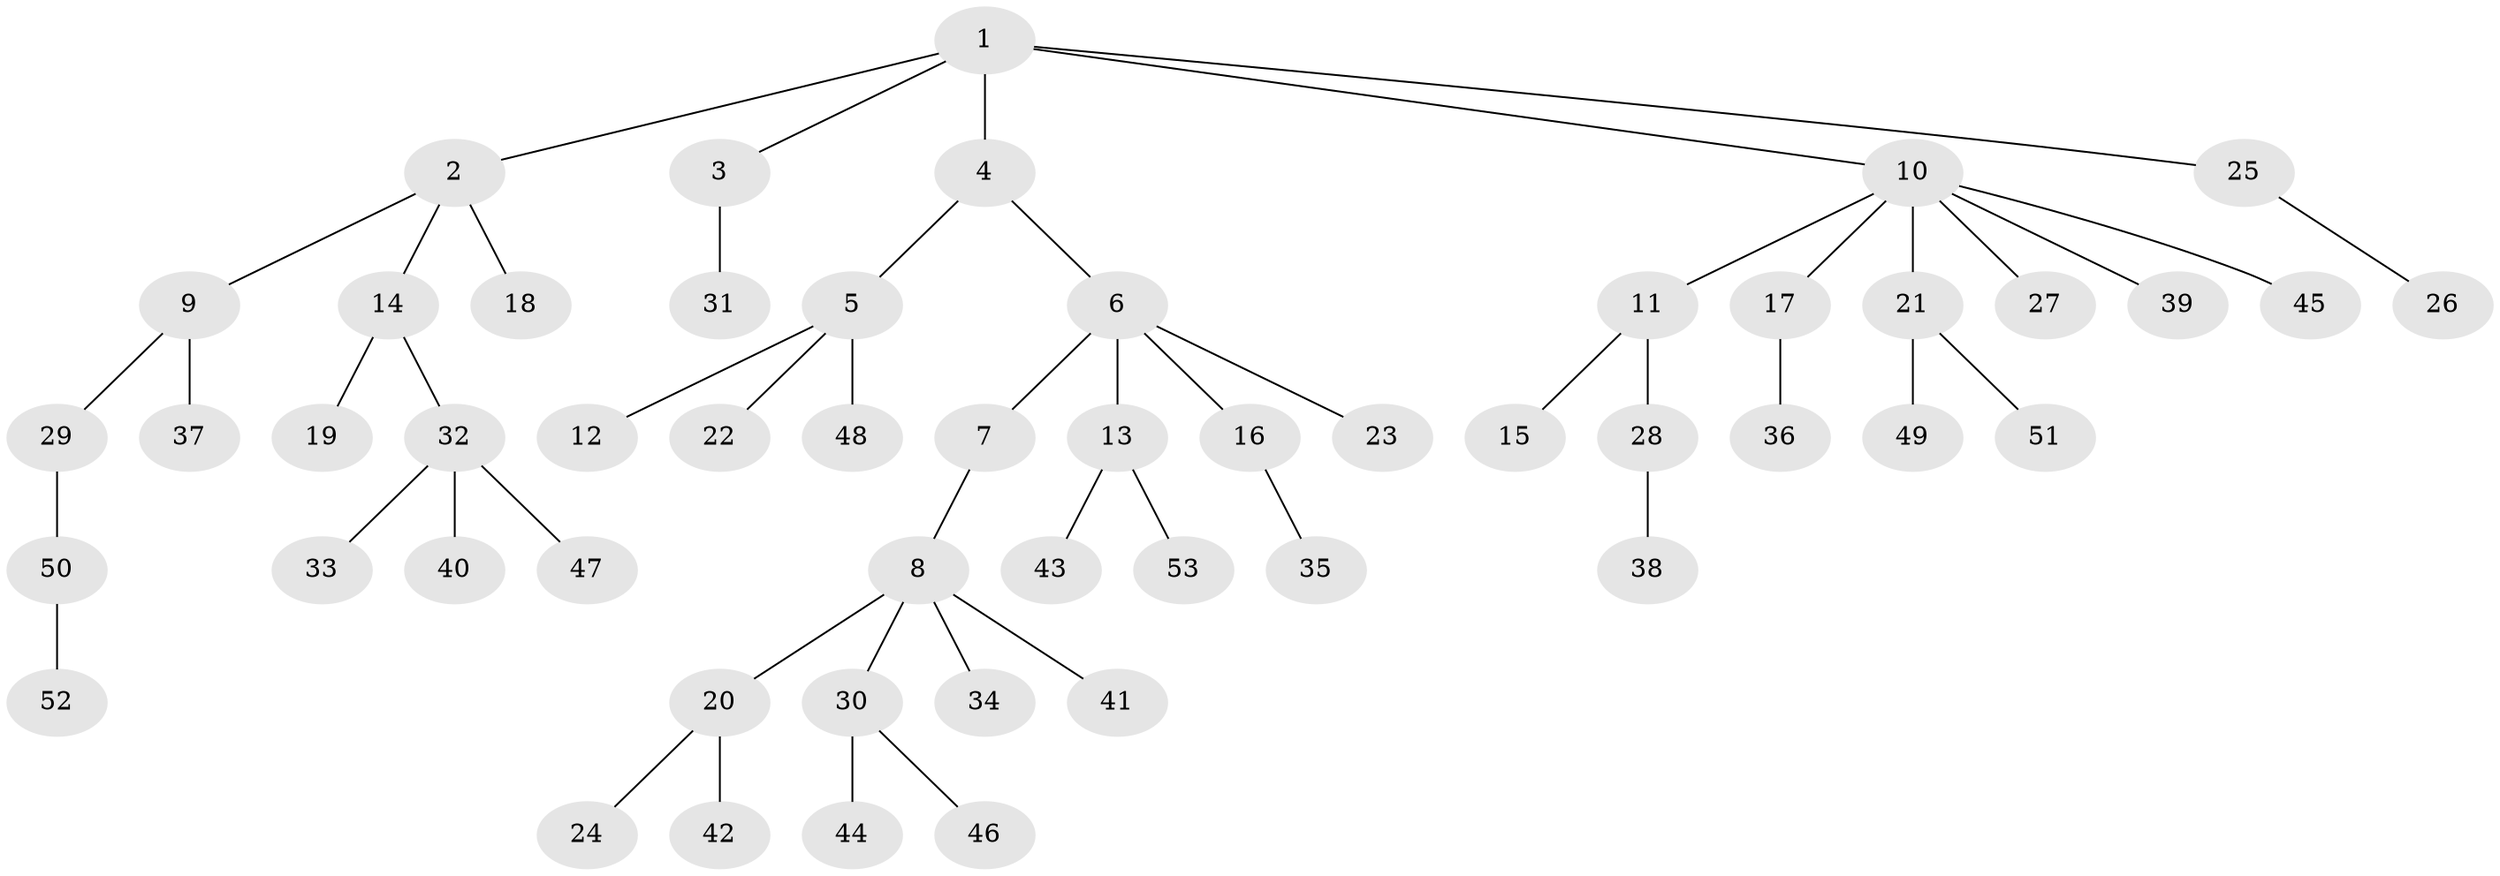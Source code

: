 // coarse degree distribution, {5: 0.02857142857142857, 3: 0.08571428571428572, 1: 0.5714285714285714, 6: 0.08571428571428572, 2: 0.22857142857142856}
// Generated by graph-tools (version 1.1) at 2025/24/03/03/25 07:24:06]
// undirected, 53 vertices, 52 edges
graph export_dot {
graph [start="1"]
  node [color=gray90,style=filled];
  1;
  2;
  3;
  4;
  5;
  6;
  7;
  8;
  9;
  10;
  11;
  12;
  13;
  14;
  15;
  16;
  17;
  18;
  19;
  20;
  21;
  22;
  23;
  24;
  25;
  26;
  27;
  28;
  29;
  30;
  31;
  32;
  33;
  34;
  35;
  36;
  37;
  38;
  39;
  40;
  41;
  42;
  43;
  44;
  45;
  46;
  47;
  48;
  49;
  50;
  51;
  52;
  53;
  1 -- 2;
  1 -- 3;
  1 -- 4;
  1 -- 10;
  1 -- 25;
  2 -- 9;
  2 -- 14;
  2 -- 18;
  3 -- 31;
  4 -- 5;
  4 -- 6;
  5 -- 12;
  5 -- 22;
  5 -- 48;
  6 -- 7;
  6 -- 13;
  6 -- 16;
  6 -- 23;
  7 -- 8;
  8 -- 20;
  8 -- 30;
  8 -- 34;
  8 -- 41;
  9 -- 29;
  9 -- 37;
  10 -- 11;
  10 -- 17;
  10 -- 21;
  10 -- 27;
  10 -- 39;
  10 -- 45;
  11 -- 15;
  11 -- 28;
  13 -- 43;
  13 -- 53;
  14 -- 19;
  14 -- 32;
  16 -- 35;
  17 -- 36;
  20 -- 24;
  20 -- 42;
  21 -- 49;
  21 -- 51;
  25 -- 26;
  28 -- 38;
  29 -- 50;
  30 -- 44;
  30 -- 46;
  32 -- 33;
  32 -- 40;
  32 -- 47;
  50 -- 52;
}

